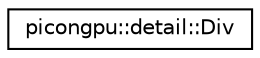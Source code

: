digraph "Graphical Class Hierarchy"
{
 // LATEX_PDF_SIZE
  edge [fontname="Helvetica",fontsize="10",labelfontname="Helvetica",labelfontsize="10"];
  node [fontname="Helvetica",fontsize="10",shape=record];
  rankdir="LR";
  Node0 [label="picongpu::detail::Div",height=0.2,width=0.4,color="black", fillcolor="white", style="filled",URL="$structpicongpu_1_1detail_1_1_div.html",tooltip="divergence functor for 2D and 3D"];
}
